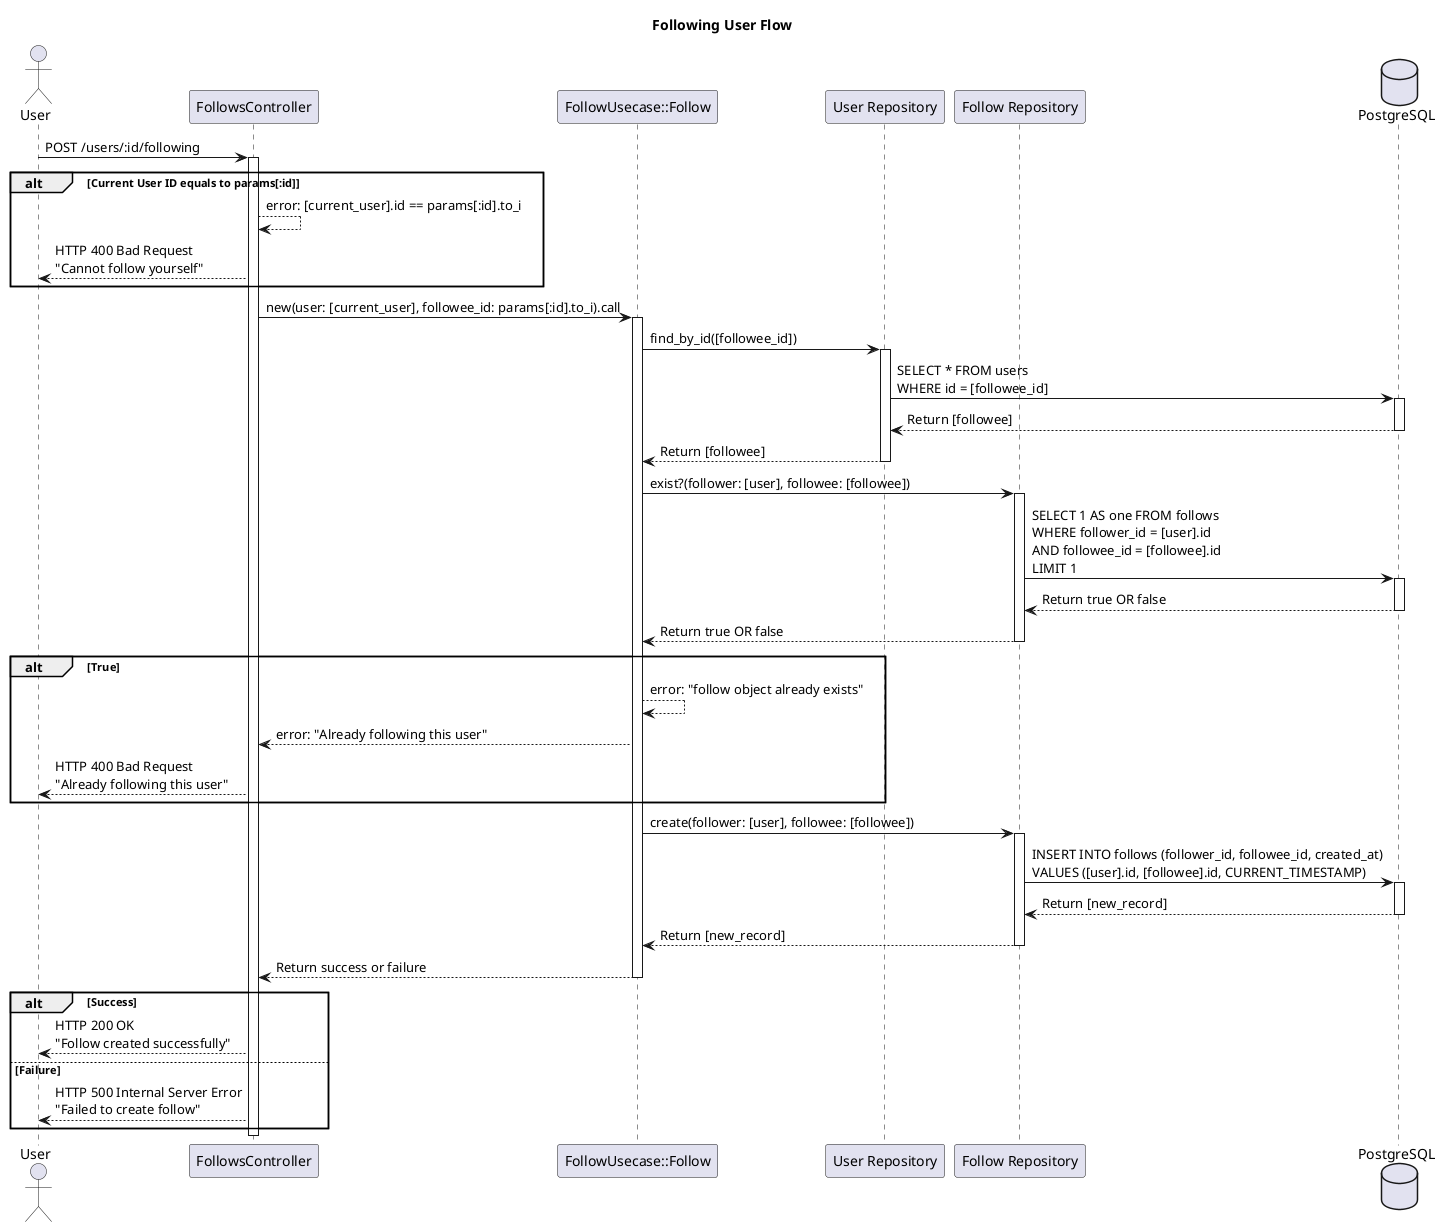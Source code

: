 @startuml FollowingUserFlow
title Following User Flow

' Define actors and components
actor User
participant "FollowsController" as Controller
participant "FollowUsecase::Follow" as Usecase
participant "User Repository" as UserRepository
participant "Follow Repository" as FollowRepository
database "PostgreSQL" as DB

User -> Controller: POST /users/:id/following
activate Controller

alt Current User ID equals to params[:id]
    Controller --> Controller: error: [current_user].id == params[:id].to_i
    Controller --> User: HTTP 400 Bad Request\n"Cannot follow yourself"
end

Controller -> Usecase: new(user: [current_user], followee_id: params[:id].to_i).call
activate Usecase

Usecase -> UserRepository: find_by_id([followee_id])
activate UserRepository
UserRepository -> DB: SELECT * FROM users\nWHERE id = [followee_id]
activate DB
DB --> UserRepository: Return [followee]
deactivate DB
UserRepository --> Usecase: Return [followee]
deactivate UserRepository

Usecase -> FollowRepository: exist?(follower: [user], followee: [followee])
activate FollowRepository
FollowRepository -> DB: SELECT 1 AS one FROM follows\nWHERE follower_id = [user].id\nAND followee_id = [followee].id\nLIMIT 1
activate DB
DB --> FollowRepository: Return true OR false
deactivate DB
FollowRepository --> Usecase: Return true OR false
deactivate FollowRepository

alt True
    Usecase --> Usecase: error: "follow object already exists"
    Usecase --> Controller: error: "Already following this user"
    Controller --> User: HTTP 400 Bad Request\n"Already following this user"
end

Usecase -> FollowRepository: create(follower: [user], followee: [followee])
activate FollowRepository
FollowRepository -> DB: INSERT INTO follows (follower_id, followee_id, created_at)\nVALUES ([user].id, [followee].id, CURRENT_TIMESTAMP)
activate DB
DB --> FollowRepository: Return [new_record]
deactivate DB
FollowRepository --> Usecase: Return [new_record]
deactivate FollowRepository
Usecase --> Controller: Return success or failure
deactivate Usecase

alt Success    
    Controller --> User: HTTP 200 OK\n"Follow created successfully"
else Failure
    Controller --> User: HTTP 500 Internal Server Error\n"Failed to create follow"
end
deactivate Controller

@enduml
